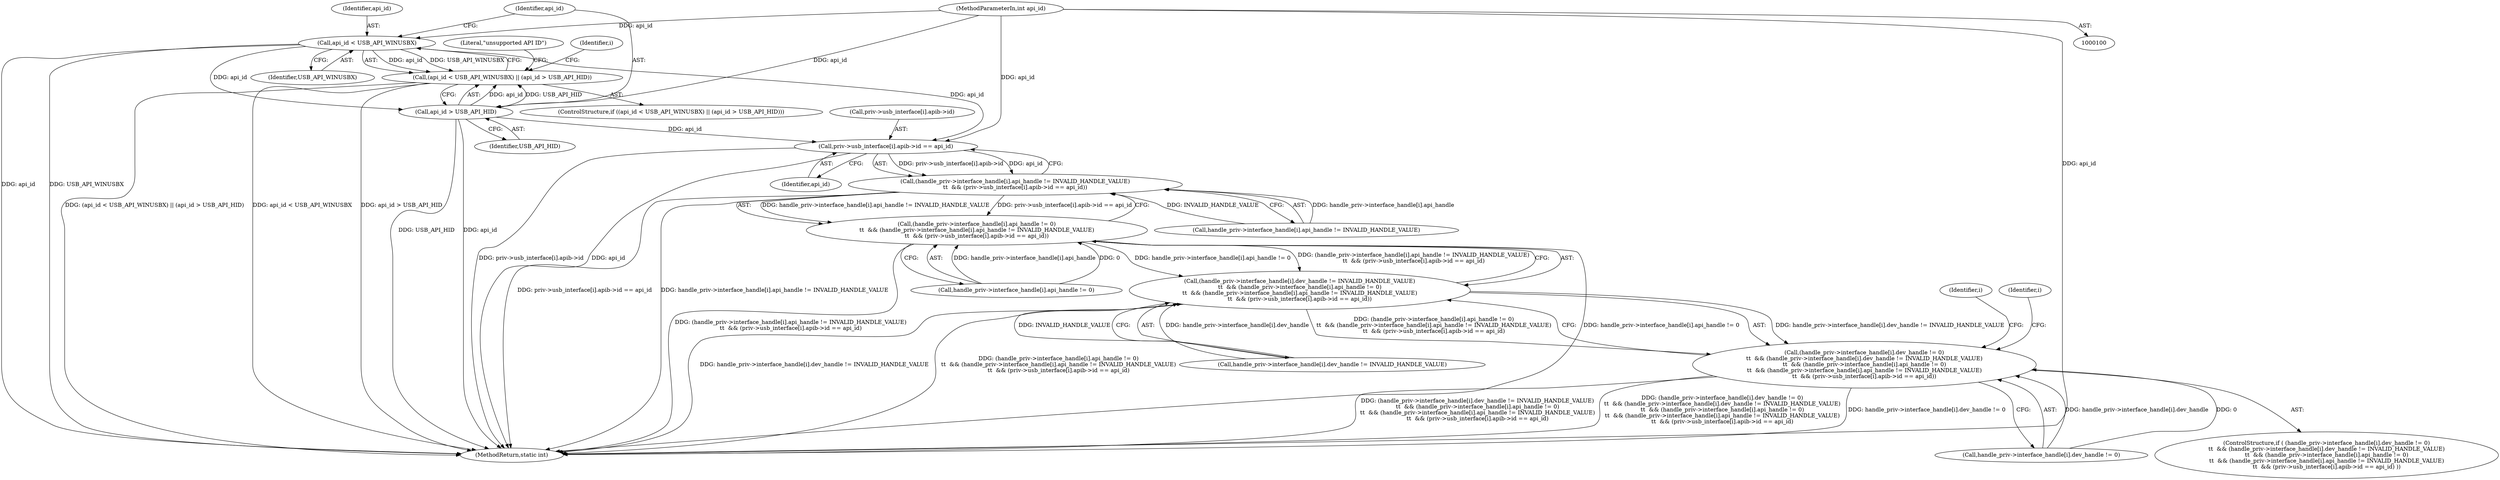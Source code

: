digraph "1_Chrome_ac149a8d4371c0e01e0934fdd57b09e86f96b5b9_12@del" {
"1000119" [label="(Call,api_id < USB_API_WINUSBX)"];
"1000102" [label="(MethodParameterIn,int api_id)"];
"1000118" [label="(Call,(api_id < USB_API_WINUSBX) || (api_id > USB_API_HID))"];
"1000122" [label="(Call,api_id > USB_API_HID)"];
"1000182" [label="(Call,priv->usb_interface[i].apib->id == api_id)"];
"1000172" [label="(Call,(handle_priv->interface_handle[i].api_handle != INVALID_HANDLE_VALUE)\n\t\t  && (priv->usb_interface[i].apib->id == api_id))"];
"1000162" [label="(Call,(handle_priv->interface_handle[i].api_handle != 0)\n\t\t  && (handle_priv->interface_handle[i].api_handle != INVALID_HANDLE_VALUE)\n\t\t  && (priv->usb_interface[i].apib->id == api_id))"];
"1000152" [label="(Call,(handle_priv->interface_handle[i].dev_handle != INVALID_HANDLE_VALUE)\n\t\t  && (handle_priv->interface_handle[i].api_handle != 0)\n\t\t  && (handle_priv->interface_handle[i].api_handle != INVALID_HANDLE_VALUE)\n\t\t  && (priv->usb_interface[i].apib->id == api_id))"];
"1000142" [label="(Call,(handle_priv->interface_handle[i].dev_handle != 0)\n\t\t  && (handle_priv->interface_handle[i].dev_handle != INVALID_HANDLE_VALUE)\n\t\t  && (handle_priv->interface_handle[i].api_handle != 0)\n\t\t  && (handle_priv->interface_handle[i].api_handle != INVALID_HANDLE_VALUE)\n\t\t  && (priv->usb_interface[i].apib->id == api_id))"];
"1000199" [label="(MethodReturn,static int)"];
"1000122" [label="(Call,api_id > USB_API_HID)"];
"1000163" [label="(Call,handle_priv->interface_handle[i].api_handle != 0)"];
"1000143" [label="(Call,handle_priv->interface_handle[i].dev_handle != 0)"];
"1000102" [label="(MethodParameterIn,int api_id)"];
"1000121" [label="(Identifier,USB_API_WINUSBX)"];
"1000127" [label="(Literal,\"unsupported API ID\")"];
"1000133" [label="(Identifier,i)"];
"1000152" [label="(Call,(handle_priv->interface_handle[i].dev_handle != INVALID_HANDLE_VALUE)\n\t\t  && (handle_priv->interface_handle[i].api_handle != 0)\n\t\t  && (handle_priv->interface_handle[i].api_handle != INVALID_HANDLE_VALUE)\n\t\t  && (priv->usb_interface[i].apib->id == api_id))"];
"1000192" [label="(Identifier,api_id)"];
"1000141" [label="(ControlStructure,if ( (handle_priv->interface_handle[i].dev_handle != 0)\n\t\t  && (handle_priv->interface_handle[i].dev_handle != INVALID_HANDLE_VALUE)\n\t\t  && (handle_priv->interface_handle[i].api_handle != 0)\n\t\t  && (handle_priv->interface_handle[i].api_handle != INVALID_HANDLE_VALUE)\n\t\t  && (priv->usb_interface[i].apib->id == api_id) ))"];
"1000119" [label="(Call,api_id < USB_API_WINUSBX)"];
"1000182" [label="(Call,priv->usb_interface[i].apib->id == api_id)"];
"1000139" [label="(Identifier,i)"];
"1000117" [label="(ControlStructure,if ((api_id < USB_API_WINUSBX) || (api_id > USB_API_HID)))"];
"1000183" [label="(Call,priv->usb_interface[i].apib->id)"];
"1000120" [label="(Identifier,api_id)"];
"1000142" [label="(Call,(handle_priv->interface_handle[i].dev_handle != 0)\n\t\t  && (handle_priv->interface_handle[i].dev_handle != INVALID_HANDLE_VALUE)\n\t\t  && (handle_priv->interface_handle[i].api_handle != 0)\n\t\t  && (handle_priv->interface_handle[i].api_handle != INVALID_HANDLE_VALUE)\n\t\t  && (priv->usb_interface[i].apib->id == api_id))"];
"1000123" [label="(Identifier,api_id)"];
"1000195" [label="(Identifier,i)"];
"1000118" [label="(Call,(api_id < USB_API_WINUSBX) || (api_id > USB_API_HID))"];
"1000173" [label="(Call,handle_priv->interface_handle[i].api_handle != INVALID_HANDLE_VALUE)"];
"1000172" [label="(Call,(handle_priv->interface_handle[i].api_handle != INVALID_HANDLE_VALUE)\n\t\t  && (priv->usb_interface[i].apib->id == api_id))"];
"1000124" [label="(Identifier,USB_API_HID)"];
"1000162" [label="(Call,(handle_priv->interface_handle[i].api_handle != 0)\n\t\t  && (handle_priv->interface_handle[i].api_handle != INVALID_HANDLE_VALUE)\n\t\t  && (priv->usb_interface[i].apib->id == api_id))"];
"1000153" [label="(Call,handle_priv->interface_handle[i].dev_handle != INVALID_HANDLE_VALUE)"];
"1000119" -> "1000118"  [label="AST: "];
"1000119" -> "1000121"  [label="CFG: "];
"1000120" -> "1000119"  [label="AST: "];
"1000121" -> "1000119"  [label="AST: "];
"1000123" -> "1000119"  [label="CFG: "];
"1000118" -> "1000119"  [label="CFG: "];
"1000119" -> "1000199"  [label="DDG: USB_API_WINUSBX"];
"1000119" -> "1000199"  [label="DDG: api_id"];
"1000119" -> "1000118"  [label="DDG: api_id"];
"1000119" -> "1000118"  [label="DDG: USB_API_WINUSBX"];
"1000102" -> "1000119"  [label="DDG: api_id"];
"1000119" -> "1000122"  [label="DDG: api_id"];
"1000119" -> "1000182"  [label="DDG: api_id"];
"1000102" -> "1000100"  [label="AST: "];
"1000102" -> "1000199"  [label="DDG: api_id"];
"1000102" -> "1000122"  [label="DDG: api_id"];
"1000102" -> "1000182"  [label="DDG: api_id"];
"1000118" -> "1000117"  [label="AST: "];
"1000118" -> "1000122"  [label="CFG: "];
"1000122" -> "1000118"  [label="AST: "];
"1000127" -> "1000118"  [label="CFG: "];
"1000133" -> "1000118"  [label="CFG: "];
"1000118" -> "1000199"  [label="DDG: (api_id < USB_API_WINUSBX) || (api_id > USB_API_HID)"];
"1000118" -> "1000199"  [label="DDG: api_id < USB_API_WINUSBX"];
"1000118" -> "1000199"  [label="DDG: api_id > USB_API_HID"];
"1000122" -> "1000118"  [label="DDG: api_id"];
"1000122" -> "1000118"  [label="DDG: USB_API_HID"];
"1000122" -> "1000124"  [label="CFG: "];
"1000123" -> "1000122"  [label="AST: "];
"1000124" -> "1000122"  [label="AST: "];
"1000122" -> "1000199"  [label="DDG: USB_API_HID"];
"1000122" -> "1000199"  [label="DDG: api_id"];
"1000122" -> "1000182"  [label="DDG: api_id"];
"1000182" -> "1000172"  [label="AST: "];
"1000182" -> "1000192"  [label="CFG: "];
"1000183" -> "1000182"  [label="AST: "];
"1000192" -> "1000182"  [label="AST: "];
"1000172" -> "1000182"  [label="CFG: "];
"1000182" -> "1000199"  [label="DDG: priv->usb_interface[i].apib->id"];
"1000182" -> "1000199"  [label="DDG: api_id"];
"1000182" -> "1000172"  [label="DDG: priv->usb_interface[i].apib->id"];
"1000182" -> "1000172"  [label="DDG: api_id"];
"1000172" -> "1000162"  [label="AST: "];
"1000172" -> "1000173"  [label="CFG: "];
"1000173" -> "1000172"  [label="AST: "];
"1000162" -> "1000172"  [label="CFG: "];
"1000172" -> "1000199"  [label="DDG: priv->usb_interface[i].apib->id == api_id"];
"1000172" -> "1000199"  [label="DDG: handle_priv->interface_handle[i].api_handle != INVALID_HANDLE_VALUE"];
"1000172" -> "1000162"  [label="DDG: handle_priv->interface_handle[i].api_handle != INVALID_HANDLE_VALUE"];
"1000172" -> "1000162"  [label="DDG: priv->usb_interface[i].apib->id == api_id"];
"1000173" -> "1000172"  [label="DDG: handle_priv->interface_handle[i].api_handle"];
"1000173" -> "1000172"  [label="DDG: INVALID_HANDLE_VALUE"];
"1000162" -> "1000152"  [label="AST: "];
"1000162" -> "1000163"  [label="CFG: "];
"1000163" -> "1000162"  [label="AST: "];
"1000152" -> "1000162"  [label="CFG: "];
"1000162" -> "1000199"  [label="DDG: (handle_priv->interface_handle[i].api_handle != INVALID_HANDLE_VALUE)\n\t\t  && (priv->usb_interface[i].apib->id == api_id)"];
"1000162" -> "1000199"  [label="DDG: handle_priv->interface_handle[i].api_handle != 0"];
"1000162" -> "1000152"  [label="DDG: handle_priv->interface_handle[i].api_handle != 0"];
"1000162" -> "1000152"  [label="DDG: (handle_priv->interface_handle[i].api_handle != INVALID_HANDLE_VALUE)\n\t\t  && (priv->usb_interface[i].apib->id == api_id)"];
"1000163" -> "1000162"  [label="DDG: handle_priv->interface_handle[i].api_handle"];
"1000163" -> "1000162"  [label="DDG: 0"];
"1000152" -> "1000142"  [label="AST: "];
"1000152" -> "1000153"  [label="CFG: "];
"1000153" -> "1000152"  [label="AST: "];
"1000142" -> "1000152"  [label="CFG: "];
"1000152" -> "1000199"  [label="DDG: handle_priv->interface_handle[i].dev_handle != INVALID_HANDLE_VALUE"];
"1000152" -> "1000199"  [label="DDG: (handle_priv->interface_handle[i].api_handle != 0)\n\t\t  && (handle_priv->interface_handle[i].api_handle != INVALID_HANDLE_VALUE)\n\t\t  && (priv->usb_interface[i].apib->id == api_id)"];
"1000152" -> "1000142"  [label="DDG: handle_priv->interface_handle[i].dev_handle != INVALID_HANDLE_VALUE"];
"1000152" -> "1000142"  [label="DDG: (handle_priv->interface_handle[i].api_handle != 0)\n\t\t  && (handle_priv->interface_handle[i].api_handle != INVALID_HANDLE_VALUE)\n\t\t  && (priv->usb_interface[i].apib->id == api_id)"];
"1000153" -> "1000152"  [label="DDG: handle_priv->interface_handle[i].dev_handle"];
"1000153" -> "1000152"  [label="DDG: INVALID_HANDLE_VALUE"];
"1000142" -> "1000141"  [label="AST: "];
"1000142" -> "1000143"  [label="CFG: "];
"1000143" -> "1000142"  [label="AST: "];
"1000195" -> "1000142"  [label="CFG: "];
"1000139" -> "1000142"  [label="CFG: "];
"1000142" -> "1000199"  [label="DDG: (handle_priv->interface_handle[i].dev_handle != INVALID_HANDLE_VALUE)\n\t\t  && (handle_priv->interface_handle[i].api_handle != 0)\n\t\t  && (handle_priv->interface_handle[i].api_handle != INVALID_HANDLE_VALUE)\n\t\t  && (priv->usb_interface[i].apib->id == api_id)"];
"1000142" -> "1000199"  [label="DDG: (handle_priv->interface_handle[i].dev_handle != 0)\n\t\t  && (handle_priv->interface_handle[i].dev_handle != INVALID_HANDLE_VALUE)\n\t\t  && (handle_priv->interface_handle[i].api_handle != 0)\n\t\t  && (handle_priv->interface_handle[i].api_handle != INVALID_HANDLE_VALUE)\n\t\t  && (priv->usb_interface[i].apib->id == api_id)"];
"1000142" -> "1000199"  [label="DDG: handle_priv->interface_handle[i].dev_handle != 0"];
"1000143" -> "1000142"  [label="DDG: handle_priv->interface_handle[i].dev_handle"];
"1000143" -> "1000142"  [label="DDG: 0"];
}
